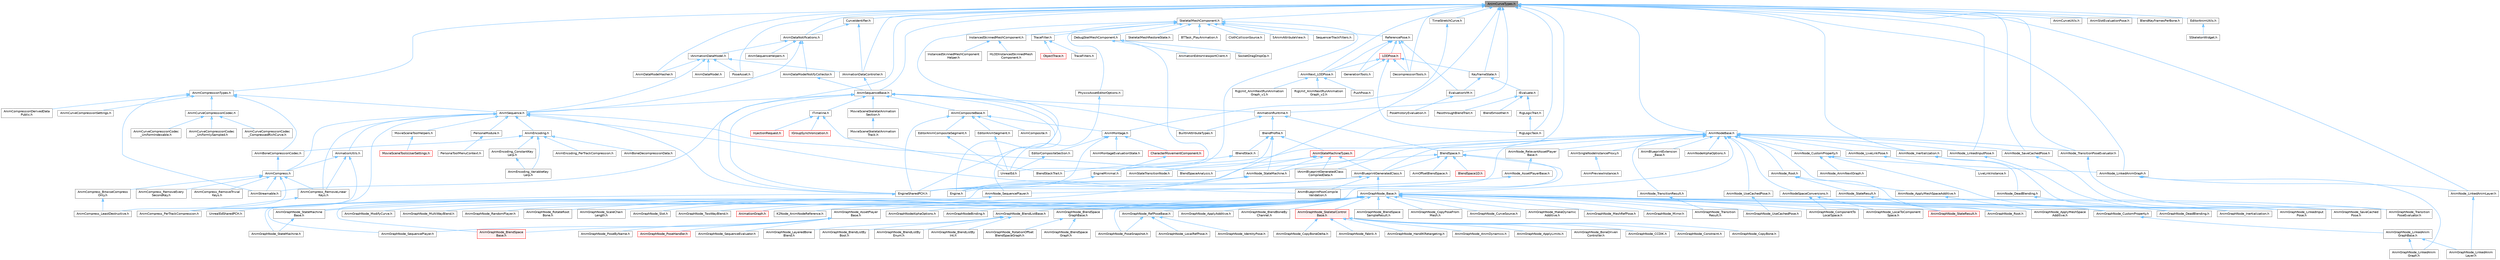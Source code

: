 digraph "AnimCurveTypes.h"
{
 // INTERACTIVE_SVG=YES
 // LATEX_PDF_SIZE
  bgcolor="transparent";
  edge [fontname=Helvetica,fontsize=10,labelfontname=Helvetica,labelfontsize=10];
  node [fontname=Helvetica,fontsize=10,shape=box,height=0.2,width=0.4];
  Node1 [id="Node000001",label="AnimCurveTypes.h",height=0.2,width=0.4,color="gray40", fillcolor="grey60", style="filled", fontcolor="black",tooltip=" "];
  Node1 -> Node2 [id="edge1_Node000001_Node000002",dir="back",color="steelblue1",style="solid",tooltip=" "];
  Node2 [id="Node000002",label="AnimCompressionTypes.h",height=0.2,width=0.4,color="grey40", fillcolor="white", style="filled",URL="$d1/d3b/AnimCompressionTypes_8h.html",tooltip=" "];
  Node2 -> Node3 [id="edge2_Node000002_Node000003",dir="back",color="steelblue1",style="solid",tooltip=" "];
  Node3 [id="Node000003",label="AnimBoneCompressionCodec.h",height=0.2,width=0.4,color="grey40", fillcolor="white", style="filled",URL="$dd/dc3/AnimBoneCompressionCodec_8h.html",tooltip=" "];
  Node3 -> Node4 [id="edge3_Node000003_Node000004",dir="back",color="steelblue1",style="solid",tooltip=" "];
  Node4 [id="Node000004",label="AnimCompress.h",height=0.2,width=0.4,color="grey40", fillcolor="white", style="filled",URL="$dd/d6d/AnimCompress_8h.html",tooltip=" "];
  Node4 -> Node5 [id="edge4_Node000004_Node000005",dir="back",color="steelblue1",style="solid",tooltip=" "];
  Node5 [id="Node000005",label="AnimCompress_BitwiseCompress\lOnly.h",height=0.2,width=0.4,color="grey40", fillcolor="white", style="filled",URL="$df/dd5/AnimCompress__BitwiseCompressOnly_8h.html",tooltip=" "];
  Node5 -> Node6 [id="edge5_Node000005_Node000006",dir="back",color="steelblue1",style="solid",tooltip=" "];
  Node6 [id="Node000006",label="AnimCompress_LeastDestructive.h",height=0.2,width=0.4,color="grey40", fillcolor="white", style="filled",URL="$da/d93/AnimCompress__LeastDestructive_8h.html",tooltip=" "];
  Node4 -> Node6 [id="edge6_Node000004_Node000006",dir="back",color="steelblue1",style="solid",tooltip=" "];
  Node4 -> Node7 [id="edge7_Node000004_Node000007",dir="back",color="steelblue1",style="solid",tooltip=" "];
  Node7 [id="Node000007",label="AnimCompress_RemoveEvery\lSecondKey.h",height=0.2,width=0.4,color="grey40", fillcolor="white", style="filled",URL="$d6/dc2/AnimCompress__RemoveEverySecondKey_8h.html",tooltip=" "];
  Node4 -> Node8 [id="edge8_Node000004_Node000008",dir="back",color="steelblue1",style="solid",tooltip=" "];
  Node8 [id="Node000008",label="AnimCompress_RemoveLinear\lKeys.h",height=0.2,width=0.4,color="grey40", fillcolor="white", style="filled",URL="$d1/d0a/AnimCompress__RemoveLinearKeys_8h.html",tooltip=" "];
  Node8 -> Node9 [id="edge9_Node000008_Node000009",dir="back",color="steelblue1",style="solid",tooltip=" "];
  Node9 [id="Node000009",label="AnimCompress_PerTrackCompression.h",height=0.2,width=0.4,color="grey40", fillcolor="white", style="filled",URL="$d1/d22/AnimCompress__PerTrackCompression_8h.html",tooltip=" "];
  Node4 -> Node10 [id="edge10_Node000004_Node000010",dir="back",color="steelblue1",style="solid",tooltip=" "];
  Node10 [id="Node000010",label="AnimCompress_RemoveTrivial\lKeys.h",height=0.2,width=0.4,color="grey40", fillcolor="white", style="filled",URL="$d0/d60/AnimCompress__RemoveTrivialKeys_8h.html",tooltip=" "];
  Node4 -> Node11 [id="edge11_Node000004_Node000011",dir="back",color="steelblue1",style="solid",tooltip=" "];
  Node11 [id="Node000011",label="AnimStreamable.h",height=0.2,width=0.4,color="grey40", fillcolor="white", style="filled",URL="$d1/d46/AnimStreamable_8h.html",tooltip=" "];
  Node2 -> Node12 [id="edge12_Node000002_Node000012",dir="back",color="steelblue1",style="solid",tooltip=" "];
  Node12 [id="Node000012",label="AnimCompressionDerivedData\lPublic.h",height=0.2,width=0.4,color="grey40", fillcolor="white", style="filled",URL="$dc/d36/AnimCompressionDerivedDataPublic_8h.html",tooltip=" "];
  Node2 -> Node13 [id="edge13_Node000002_Node000013",dir="back",color="steelblue1",style="solid",tooltip=" "];
  Node13 [id="Node000013",label="AnimCurveCompressionCodec.h",height=0.2,width=0.4,color="grey40", fillcolor="white", style="filled",URL="$d3/d77/AnimCurveCompressionCodec_8h.html",tooltip=" "];
  Node13 -> Node14 [id="edge14_Node000013_Node000014",dir="back",color="steelblue1",style="solid",tooltip=" "];
  Node14 [id="Node000014",label="AnimCurveCompressionCodec\l_CompressedRichCurve.h",height=0.2,width=0.4,color="grey40", fillcolor="white", style="filled",URL="$db/d72/AnimCurveCompressionCodec__CompressedRichCurve_8h.html",tooltip=" "];
  Node13 -> Node15 [id="edge15_Node000013_Node000015",dir="back",color="steelblue1",style="solid",tooltip=" "];
  Node15 [id="Node000015",label="AnimCurveCompressionCodec\l_UniformIndexable.h",height=0.2,width=0.4,color="grey40", fillcolor="white", style="filled",URL="$d7/d0a/AnimCurveCompressionCodec__UniformIndexable_8h.html",tooltip=" "];
  Node13 -> Node16 [id="edge16_Node000013_Node000016",dir="back",color="steelblue1",style="solid",tooltip=" "];
  Node16 [id="Node000016",label="AnimCurveCompressionCodec\l_UniformlySampled.h",height=0.2,width=0.4,color="grey40", fillcolor="white", style="filled",URL="$da/d4c/AnimCurveCompressionCodec__UniformlySampled_8h.html",tooltip=" "];
  Node2 -> Node17 [id="edge17_Node000002_Node000017",dir="back",color="steelblue1",style="solid",tooltip=" "];
  Node17 [id="Node000017",label="AnimCurveCompressionSettings.h",height=0.2,width=0.4,color="grey40", fillcolor="white", style="filled",URL="$d0/d49/AnimCurveCompressionSettings_8h.html",tooltip=" "];
  Node2 -> Node18 [id="edge18_Node000002_Node000018",dir="back",color="steelblue1",style="solid",tooltip=" "];
  Node18 [id="Node000018",label="AnimSequence.h",height=0.2,width=0.4,color="grey40", fillcolor="white", style="filled",URL="$d0/d8a/AnimSequence_8h.html",tooltip=" "];
  Node18 -> Node19 [id="edge19_Node000018_Node000019",dir="back",color="steelblue1",style="solid",tooltip=" "];
  Node19 [id="Node000019",label="AnimBlueprintPostCompile\lValidation.h",height=0.2,width=0.4,color="grey40", fillcolor="white", style="filled",URL="$de/d1b/AnimBlueprintPostCompileValidation_8h.html",tooltip=" "];
  Node18 -> Node4 [id="edge20_Node000018_Node000004",dir="back",color="steelblue1",style="solid",tooltip=" "];
  Node18 -> Node9 [id="edge21_Node000018_Node000009",dir="back",color="steelblue1",style="solid",tooltip=" "];
  Node18 -> Node8 [id="edge22_Node000018_Node000008",dir="back",color="steelblue1",style="solid",tooltip=" "];
  Node18 -> Node20 [id="edge23_Node000018_Node000020",dir="back",color="steelblue1",style="solid",tooltip=" "];
  Node20 [id="Node000020",label="AnimEncoding.h",height=0.2,width=0.4,color="grey40", fillcolor="white", style="filled",URL="$d9/dfd/AnimEncoding_8h.html",tooltip=" "];
  Node20 -> Node3 [id="edge24_Node000020_Node000003",dir="back",color="steelblue1",style="solid",tooltip=" "];
  Node20 -> Node21 [id="edge25_Node000020_Node000021",dir="back",color="steelblue1",style="solid",tooltip=" "];
  Node21 [id="Node000021",label="AnimBoneDecompressionData.h",height=0.2,width=0.4,color="grey40", fillcolor="white", style="filled",URL="$d9/d92/AnimBoneDecompressionData_8h.html",tooltip=" "];
  Node20 -> Node22 [id="edge26_Node000020_Node000022",dir="back",color="steelblue1",style="solid",tooltip=" "];
  Node22 [id="Node000022",label="AnimEncoding_ConstantKey\lLerp.h",height=0.2,width=0.4,color="grey40", fillcolor="white", style="filled",URL="$d8/d74/AnimEncoding__ConstantKeyLerp_8h.html",tooltip=" "];
  Node22 -> Node23 [id="edge27_Node000022_Node000023",dir="back",color="steelblue1",style="solid",tooltip=" "];
  Node23 [id="Node000023",label="AnimEncoding_VariableKey\lLerp.h",height=0.2,width=0.4,color="grey40", fillcolor="white", style="filled",URL="$d7/d4b/AnimEncoding__VariableKeyLerp_8h.html",tooltip=" "];
  Node20 -> Node24 [id="edge28_Node000020_Node000024",dir="back",color="steelblue1",style="solid",tooltip=" "];
  Node24 [id="Node000024",label="AnimEncoding_PerTrackCompression.h",height=0.2,width=0.4,color="grey40", fillcolor="white", style="filled",URL="$dc/d27/AnimEncoding__PerTrackCompression_8h.html",tooltip=" "];
  Node20 -> Node23 [id="edge29_Node000020_Node000023",dir="back",color="steelblue1",style="solid",tooltip=" "];
  Node18 -> Node25 [id="edge30_Node000018_Node000025",dir="back",color="steelblue1",style="solid",tooltip=" "];
  Node25 [id="Node000025",label="AnimationUtils.h",height=0.2,width=0.4,color="grey40", fillcolor="white", style="filled",URL="$d6/db6/AnimationUtils_8h.html",tooltip=" "];
  Node25 -> Node4 [id="edge31_Node000025_Node000004",dir="back",color="steelblue1",style="solid",tooltip=" "];
  Node25 -> Node9 [id="edge32_Node000025_Node000009",dir="back",color="steelblue1",style="solid",tooltip=" "];
  Node25 -> Node8 [id="edge33_Node000025_Node000008",dir="back",color="steelblue1",style="solid",tooltip=" "];
  Node18 -> Node26 [id="edge34_Node000018_Node000026",dir="back",color="steelblue1",style="solid",tooltip=" "];
  Node26 [id="Node000026",label="BlendSpaceAnalysis.h",height=0.2,width=0.4,color="grey40", fillcolor="white", style="filled",URL="$d7/daf/BlendSpaceAnalysis_8h.html",tooltip=" "];
  Node18 -> Node27 [id="edge35_Node000018_Node000027",dir="back",color="steelblue1",style="solid",tooltip=" "];
  Node27 [id="Node000027",label="EngineSharedPCH.h",height=0.2,width=0.4,color="grey40", fillcolor="white", style="filled",URL="$dc/dbb/EngineSharedPCH_8h.html",tooltip=" "];
  Node27 -> Node28 [id="edge36_Node000027_Node000028",dir="back",color="steelblue1",style="solid",tooltip=" "];
  Node28 [id="Node000028",label="UnrealEdSharedPCH.h",height=0.2,width=0.4,color="grey40", fillcolor="white", style="filled",URL="$d1/de6/UnrealEdSharedPCH_8h.html",tooltip=" "];
  Node18 -> Node29 [id="edge37_Node000018_Node000029",dir="back",color="steelblue1",style="solid",tooltip=" "];
  Node29 [id="Node000029",label="MovieSceneToolHelpers.h",height=0.2,width=0.4,color="grey40", fillcolor="white", style="filled",URL="$d4/d0e/MovieSceneToolHelpers_8h.html",tooltip=" "];
  Node29 -> Node30 [id="edge38_Node000029_Node000030",dir="back",color="steelblue1",style="solid",tooltip=" "];
  Node30 [id="Node000030",label="MovieSceneToolsUserSettings.h",height=0.2,width=0.4,color="red", fillcolor="#FFF0F0", style="filled",URL="$d5/dab/MovieSceneToolsUserSettings_8h.html",tooltip=" "];
  Node18 -> Node34 [id="edge39_Node000018_Node000034",dir="back",color="steelblue1",style="solid",tooltip=" "];
  Node34 [id="Node000034",label="PersonaModule.h",height=0.2,width=0.4,color="grey40", fillcolor="white", style="filled",URL="$de/d74/PersonaModule_8h.html",tooltip=" "];
  Node34 -> Node35 [id="edge40_Node000034_Node000035",dir="back",color="steelblue1",style="solid",tooltip=" "];
  Node35 [id="Node000035",label="PersonaToolMenuContext.h",height=0.2,width=0.4,color="grey40", fillcolor="white", style="filled",URL="$d6/d6c/PersonaToolMenuContext_8h.html",tooltip=" "];
  Node2 -> Node11 [id="edge41_Node000002_Node000011",dir="back",color="steelblue1",style="solid",tooltip=" "];
  Node1 -> Node36 [id="edge42_Node000001_Node000036",dir="back",color="steelblue1",style="solid",tooltip=" "];
  Node36 [id="Node000036",label="AnimCurveUtils.h",height=0.2,width=0.4,color="grey40", fillcolor="white", style="filled",URL="$d2/d99/AnimCurveUtils_8h.html",tooltip=" "];
  Node1 -> Node37 [id="edge43_Node000001_Node000037",dir="back",color="steelblue1",style="solid",tooltip=" "];
  Node37 [id="Node000037",label="AnimDataModelHasher.h",height=0.2,width=0.4,color="grey40", fillcolor="white", style="filled",URL="$d1/d21/AnimDataModelHasher_8h.html",tooltip=" "];
  Node1 -> Node38 [id="edge44_Node000001_Node000038",dir="back",color="steelblue1",style="solid",tooltip=" "];
  Node38 [id="Node000038",label="AnimDataNotifications.h",height=0.2,width=0.4,color="grey40", fillcolor="white", style="filled",URL="$df/dfa/AnimDataNotifications_8h.html",tooltip=" "];
  Node38 -> Node39 [id="edge45_Node000038_Node000039",dir="back",color="steelblue1",style="solid",tooltip=" "];
  Node39 [id="Node000039",label="AnimDataModelNotifyCollector.h",height=0.2,width=0.4,color="grey40", fillcolor="white", style="filled",URL="$dc/d99/AnimDataModelNotifyCollector_8h.html",tooltip=" "];
  Node39 -> Node40 [id="edge46_Node000039_Node000040",dir="back",color="steelblue1",style="solid",tooltip=" "];
  Node40 [id="Node000040",label="AnimSequenceBase.h",height=0.2,width=0.4,color="grey40", fillcolor="white", style="filled",URL="$db/d58/AnimSequenceBase_8h.html",tooltip=" "];
  Node40 -> Node41 [id="edge47_Node000040_Node000041",dir="back",color="steelblue1",style="solid",tooltip=" "];
  Node41 [id="Node000041",label="AnimCompositeBase.h",height=0.2,width=0.4,color="grey40", fillcolor="white", style="filled",URL="$de/dc9/AnimCompositeBase_8h.html",tooltip=" "];
  Node41 -> Node42 [id="edge48_Node000041_Node000042",dir="back",color="steelblue1",style="solid",tooltip=" "];
  Node42 [id="Node000042",label="AnimComposite.h",height=0.2,width=0.4,color="grey40", fillcolor="white", style="filled",URL="$d9/d4e/AnimComposite_8h.html",tooltip=" "];
  Node41 -> Node43 [id="edge49_Node000041_Node000043",dir="back",color="steelblue1",style="solid",tooltip=" "];
  Node43 [id="Node000043",label="AnimMontage.h",height=0.2,width=0.4,color="grey40", fillcolor="white", style="filled",URL="$d2/da0/AnimMontage_8h.html",tooltip=" "];
  Node43 -> Node44 [id="edge50_Node000043_Node000044",dir="back",color="steelblue1",style="solid",tooltip=" "];
  Node44 [id="Node000044",label="AnimMontageEvaluationState.h",height=0.2,width=0.4,color="grey40", fillcolor="white", style="filled",URL="$df/d9b/AnimMontageEvaluationState_8h.html",tooltip=" "];
  Node43 -> Node45 [id="edge51_Node000043_Node000045",dir="back",color="steelblue1",style="solid",tooltip=" "];
  Node45 [id="Node000045",label="CharacterMovementComponent.h",height=0.2,width=0.4,color="red", fillcolor="#FFF0F0", style="filled",URL="$d8/d84/CharacterMovementComponent_8h.html",tooltip=" "];
  Node45 -> Node47 [id="edge52_Node000045_Node000047",dir="back",color="steelblue1",style="solid",tooltip=" "];
  Node47 [id="Node000047",label="EngineMinimal.h",height=0.2,width=0.4,color="grey40", fillcolor="white", style="filled",URL="$d0/d2c/EngineMinimal_8h.html",tooltip=" "];
  Node47 -> Node48 [id="edge53_Node000047_Node000048",dir="back",color="steelblue1",style="solid",tooltip=" "];
  Node48 [id="Node000048",label="Engine.h",height=0.2,width=0.4,color="grey40", fillcolor="white", style="filled",URL="$d1/d34/Public_2Engine_8h.html",tooltip=" "];
  Node43 -> Node49 [id="edge54_Node000043_Node000049",dir="back",color="steelblue1",style="solid",tooltip=" "];
  Node49 [id="Node000049",label="EditorCompositeSection.h",height=0.2,width=0.4,color="grey40", fillcolor="white", style="filled",URL="$d6/d7f/EditorCompositeSection_8h.html",tooltip=" "];
  Node49 -> Node50 [id="edge55_Node000049_Node000050",dir="back",color="steelblue1",style="solid",tooltip=" "];
  Node50 [id="Node000050",label="UnrealEd.h",height=0.2,width=0.4,color="grey40", fillcolor="white", style="filled",URL="$d2/d5f/UnrealEd_8h.html",tooltip=" "];
  Node43 -> Node27 [id="edge56_Node000043_Node000027",dir="back",color="steelblue1",style="solid",tooltip=" "];
  Node41 -> Node51 [id="edge57_Node000041_Node000051",dir="back",color="steelblue1",style="solid",tooltip=" "];
  Node51 [id="Node000051",label="EditorAnimCompositeSegment.h",height=0.2,width=0.4,color="grey40", fillcolor="white", style="filled",URL="$d1/d66/EditorAnimCompositeSegment_8h.html",tooltip=" "];
  Node51 -> Node50 [id="edge58_Node000051_Node000050",dir="back",color="steelblue1",style="solid",tooltip=" "];
  Node41 -> Node52 [id="edge59_Node000041_Node000052",dir="back",color="steelblue1",style="solid",tooltip=" "];
  Node52 [id="Node000052",label="EditorAnimSegment.h",height=0.2,width=0.4,color="grey40", fillcolor="white", style="filled",URL="$d1/d6d/EditorAnimSegment_8h.html",tooltip=" "];
  Node52 -> Node50 [id="edge60_Node000052_Node000050",dir="back",color="steelblue1",style="solid",tooltip=" "];
  Node41 -> Node27 [id="edge61_Node000041_Node000027",dir="back",color="steelblue1",style="solid",tooltip=" "];
  Node40 -> Node53 [id="edge62_Node000040_Node000053",dir="back",color="steelblue1",style="solid",tooltip=" "];
  Node53 [id="Node000053",label="AnimNode_SequencePlayer.h",height=0.2,width=0.4,color="grey40", fillcolor="white", style="filled",URL="$d6/d7e/AnimNode__SequencePlayer_8h.html",tooltip=" "];
  Node53 -> Node54 [id="edge63_Node000053_Node000054",dir="back",color="steelblue1",style="solid",tooltip=" "];
  Node54 [id="Node000054",label="AnimGraphNode_SequencePlayer.h",height=0.2,width=0.4,color="grey40", fillcolor="white", style="filled",URL="$d2/d91/AnimGraphNode__SequencePlayer_8h.html",tooltip=" "];
  Node40 -> Node18 [id="edge64_Node000040_Node000018",dir="back",color="steelblue1",style="solid",tooltip=" "];
  Node40 -> Node11 [id="edge65_Node000040_Node000011",dir="back",color="steelblue1",style="solid",tooltip=" "];
  Node40 -> Node55 [id="edge66_Node000040_Node000055",dir="back",color="steelblue1",style="solid",tooltip=" "];
  Node55 [id="Node000055",label="AnimationRuntime.h",height=0.2,width=0.4,color="grey40", fillcolor="white", style="filled",URL="$da/d93/AnimationRuntime_8h.html",tooltip=" "];
  Node55 -> Node56 [id="edge67_Node000055_Node000056",dir="back",color="steelblue1",style="solid",tooltip=" "];
  Node56 [id="Node000056",label="BlendProfile.h",height=0.2,width=0.4,color="grey40", fillcolor="white", style="filled",URL="$d6/d9c/BlendProfile_8h.html",tooltip=" "];
  Node56 -> Node57 [id="edge68_Node000056_Node000057",dir="back",color="steelblue1",style="solid",tooltip=" "];
  Node57 [id="Node000057",label="AnimNode_StateMachine.h",height=0.2,width=0.4,color="grey40", fillcolor="white", style="filled",URL="$df/d8f/AnimNode__StateMachine_8h.html",tooltip=" "];
  Node57 -> Node58 [id="edge69_Node000057_Node000058",dir="back",color="steelblue1",style="solid",tooltip=" "];
  Node58 [id="Node000058",label="AnimGraphNode_StateMachine.h",height=0.2,width=0.4,color="grey40", fillcolor="white", style="filled",URL="$d9/d4d/AnimGraphNode__StateMachine_8h.html",tooltip=" "];
  Node57 -> Node59 [id="edge70_Node000057_Node000059",dir="back",color="steelblue1",style="solid",tooltip=" "];
  Node59 [id="Node000059",label="AnimGraphNode_StateMachine\lBase.h",height=0.2,width=0.4,color="grey40", fillcolor="white", style="filled",URL="$dc/d11/AnimGraphNode__StateMachineBase_8h.html",tooltip=" "];
  Node59 -> Node58 [id="edge71_Node000059_Node000058",dir="back",color="steelblue1",style="solid",tooltip=" "];
  Node56 -> Node60 [id="edge72_Node000056_Node000060",dir="back",color="steelblue1",style="solid",tooltip=" "];
  Node60 [id="Node000060",label="AnimStateMachineTypes.h",height=0.2,width=0.4,color="red", fillcolor="#FFF0F0", style="filled",URL="$d2/dc8/AnimStateMachineTypes_8h.html",tooltip=" "];
  Node60 -> Node61 [id="edge73_Node000060_Node000061",dir="back",color="steelblue1",style="solid",tooltip=" "];
  Node61 [id="Node000061",label="AnimBlueprintGeneratedClass.h",height=0.2,width=0.4,color="grey40", fillcolor="white", style="filled",URL="$dc/d81/AnimBlueprintGeneratedClass_8h.html",tooltip=" "];
  Node61 -> Node19 [id="edge74_Node000061_Node000019",dir="back",color="steelblue1",style="solid",tooltip=" "];
  Node61 -> Node62 [id="edge75_Node000061_Node000062",dir="back",color="steelblue1",style="solid",tooltip=" "];
  Node62 [id="Node000062",label="AnimGraphNode_Base.h",height=0.2,width=0.4,color="grey40", fillcolor="white", style="filled",URL="$d0/dfb/AnimGraphNode__Base_8h.html",tooltip=" "];
  Node62 -> Node63 [id="edge76_Node000062_Node000063",dir="back",color="steelblue1",style="solid",tooltip=" "];
  Node63 [id="Node000063",label="AnimGraphNodeAlphaOptions.h",height=0.2,width=0.4,color="grey40", fillcolor="white", style="filled",URL="$d6/df6/AnimGraphNodeAlphaOptions_8h.html",tooltip=" "];
  Node62 -> Node64 [id="edge77_Node000062_Node000064",dir="back",color="steelblue1",style="solid",tooltip=" "];
  Node64 [id="Node000064",label="AnimGraphNodeBinding.h",height=0.2,width=0.4,color="grey40", fillcolor="white", style="filled",URL="$d6/d3b/AnimGraphNodeBinding_8h.html",tooltip=" "];
  Node62 -> Node65 [id="edge78_Node000062_Node000065",dir="back",color="steelblue1",style="solid",tooltip=" "];
  Node65 [id="Node000065",label="AnimGraphNode_ApplyAdditive.h",height=0.2,width=0.4,color="grey40", fillcolor="white", style="filled",URL="$da/d67/AnimGraphNode__ApplyAdditive_8h.html",tooltip=" "];
  Node62 -> Node66 [id="edge79_Node000062_Node000066",dir="back",color="steelblue1",style="solid",tooltip=" "];
  Node66 [id="Node000066",label="AnimGraphNode_ApplyMeshSpace\lAdditive.h",height=0.2,width=0.4,color="grey40", fillcolor="white", style="filled",URL="$dd/dc4/AnimGraphNode__ApplyMeshSpaceAdditive_8h.html",tooltip=" "];
  Node62 -> Node67 [id="edge80_Node000062_Node000067",dir="back",color="steelblue1",style="solid",tooltip=" "];
  Node67 [id="Node000067",label="AnimGraphNode_AssetPlayer\lBase.h",height=0.2,width=0.4,color="grey40", fillcolor="white", style="filled",URL="$d1/d4f/AnimGraphNode__AssetPlayerBase_8h.html",tooltip=" "];
  Node67 -> Node68 [id="edge81_Node000067_Node000068",dir="back",color="steelblue1",style="solid",tooltip=" "];
  Node68 [id="Node000068",label="AnimGraphNode_BlendSpace\lBase.h",height=0.2,width=0.4,color="red", fillcolor="#FFF0F0", style="filled",URL="$d7/d6d/AnimGraphNode__BlendSpaceBase_8h.html",tooltip=" "];
  Node67 -> Node73 [id="edge82_Node000067_Node000073",dir="back",color="steelblue1",style="solid",tooltip=" "];
  Node73 [id="Node000073",label="AnimGraphNode_PoseByName.h",height=0.2,width=0.4,color="grey40", fillcolor="white", style="filled",URL="$d7/d02/AnimGraphNode__PoseByName_8h.html",tooltip=" "];
  Node67 -> Node74 [id="edge83_Node000067_Node000074",dir="back",color="steelblue1",style="solid",tooltip=" "];
  Node74 [id="Node000074",label="AnimGraphNode_PoseHandler.h",height=0.2,width=0.4,color="red", fillcolor="#FFF0F0", style="filled",URL="$df/dfb/AnimGraphNode__PoseHandler_8h.html",tooltip=" "];
  Node67 -> Node77 [id="edge84_Node000067_Node000077",dir="back",color="steelblue1",style="solid",tooltip=" "];
  Node77 [id="Node000077",label="AnimGraphNode_SequenceEvaluator.h",height=0.2,width=0.4,color="grey40", fillcolor="white", style="filled",URL="$d1/d1c/AnimGraphNode__SequenceEvaluator_8h.html",tooltip=" "];
  Node67 -> Node54 [id="edge85_Node000067_Node000054",dir="back",color="steelblue1",style="solid",tooltip=" "];
  Node62 -> Node78 [id="edge86_Node000062_Node000078",dir="back",color="steelblue1",style="solid",tooltip=" "];
  Node78 [id="Node000078",label="AnimGraphNode_BlendBoneBy\lChannel.h",height=0.2,width=0.4,color="grey40", fillcolor="white", style="filled",URL="$de/da9/AnimGraphNode__BlendBoneByChannel_8h.html",tooltip=" "];
  Node62 -> Node79 [id="edge87_Node000062_Node000079",dir="back",color="steelblue1",style="solid",tooltip=" "];
  Node79 [id="Node000079",label="AnimGraphNode_BlendListBase.h",height=0.2,width=0.4,color="grey40", fillcolor="white", style="filled",URL="$d7/d20/AnimGraphNode__BlendListBase_8h.html",tooltip=" "];
  Node79 -> Node80 [id="edge88_Node000079_Node000080",dir="back",color="steelblue1",style="solid",tooltip=" "];
  Node80 [id="Node000080",label="AnimGraphNode_BlendListBy\lBool.h",height=0.2,width=0.4,color="grey40", fillcolor="white", style="filled",URL="$d9/d9d/AnimGraphNode__BlendListByBool_8h.html",tooltip=" "];
  Node79 -> Node81 [id="edge89_Node000079_Node000081",dir="back",color="steelblue1",style="solid",tooltip=" "];
  Node81 [id="Node000081",label="AnimGraphNode_BlendListBy\lEnum.h",height=0.2,width=0.4,color="grey40", fillcolor="white", style="filled",URL="$de/d60/AnimGraphNode__BlendListByEnum_8h.html",tooltip=" "];
  Node79 -> Node82 [id="edge90_Node000079_Node000082",dir="back",color="steelblue1",style="solid",tooltip=" "];
  Node82 [id="Node000082",label="AnimGraphNode_BlendListBy\lInt.h",height=0.2,width=0.4,color="grey40", fillcolor="white", style="filled",URL="$dc/df2/AnimGraphNode__BlendListByInt_8h.html",tooltip=" "];
  Node79 -> Node83 [id="edge91_Node000079_Node000083",dir="back",color="steelblue1",style="solid",tooltip=" "];
  Node83 [id="Node000083",label="AnimGraphNode_LayeredBone\lBlend.h",height=0.2,width=0.4,color="grey40", fillcolor="white", style="filled",URL="$d2/d01/AnimGraphNode__LayeredBoneBlend_8h.html",tooltip=" "];
  Node62 -> Node84 [id="edge92_Node000062_Node000084",dir="back",color="steelblue1",style="solid",tooltip=" "];
  Node84 [id="Node000084",label="AnimGraphNode_BlendSpace\lGraphBase.h",height=0.2,width=0.4,color="grey40", fillcolor="white", style="filled",URL="$d6/d44/AnimGraphNode__BlendSpaceGraphBase_8h.html",tooltip=" "];
  Node84 -> Node85 [id="edge93_Node000084_Node000085",dir="back",color="steelblue1",style="solid",tooltip=" "];
  Node85 [id="Node000085",label="AnimGraphNode_BlendSpace\lGraph.h",height=0.2,width=0.4,color="grey40", fillcolor="white", style="filled",URL="$d7/d81/AnimGraphNode__BlendSpaceGraph_8h.html",tooltip=" "];
  Node84 -> Node86 [id="edge94_Node000084_Node000086",dir="back",color="steelblue1",style="solid",tooltip=" "];
  Node86 [id="Node000086",label="AnimGraphNode_RotationOffset\lBlendSpaceGraph.h",height=0.2,width=0.4,color="grey40", fillcolor="white", style="filled",URL="$d0/d4c/AnimGraphNode__RotationOffsetBlendSpaceGraph_8h.html",tooltip=" "];
  Node62 -> Node87 [id="edge95_Node000062_Node000087",dir="back",color="steelblue1",style="solid",tooltip=" "];
  Node87 [id="Node000087",label="AnimGraphNode_BlendSpace\lSampleResult.h",height=0.2,width=0.4,color="grey40", fillcolor="white", style="filled",URL="$de/df8/AnimGraphNode__BlendSpaceSampleResult_8h.html",tooltip=" "];
  Node62 -> Node88 [id="edge96_Node000062_Node000088",dir="back",color="steelblue1",style="solid",tooltip=" "];
  Node88 [id="Node000088",label="AnimGraphNode_ComponentTo\lLocalSpace.h",height=0.2,width=0.4,color="grey40", fillcolor="white", style="filled",URL="$d1/d3f/AnimGraphNode__ComponentToLocalSpace_8h.html",tooltip=" "];
  Node62 -> Node89 [id="edge97_Node000062_Node000089",dir="back",color="steelblue1",style="solid",tooltip=" "];
  Node89 [id="Node000089",label="AnimGraphNode_CopyPoseFrom\lMesh.h",height=0.2,width=0.4,color="grey40", fillcolor="white", style="filled",URL="$d6/d71/AnimGraphNode__CopyPoseFromMesh_8h.html",tooltip=" "];
  Node62 -> Node90 [id="edge98_Node000062_Node000090",dir="back",color="steelblue1",style="solid",tooltip=" "];
  Node90 [id="Node000090",label="AnimGraphNode_CurveSource.h",height=0.2,width=0.4,color="grey40", fillcolor="white", style="filled",URL="$dc/de5/AnimGraphNode__CurveSource_8h.html",tooltip=" "];
  Node62 -> Node91 [id="edge99_Node000062_Node000091",dir="back",color="steelblue1",style="solid",tooltip=" "];
  Node91 [id="Node000091",label="AnimGraphNode_CustomProperty.h",height=0.2,width=0.4,color="grey40", fillcolor="white", style="filled",URL="$d8/d3f/AnimGraphNode__CustomProperty_8h.html",tooltip=" "];
  Node91 -> Node92 [id="edge100_Node000091_Node000092",dir="back",color="steelblue1",style="solid",tooltip=" "];
  Node92 [id="Node000092",label="AnimGraphNode_LinkedAnim\lGraphBase.h",height=0.2,width=0.4,color="grey40", fillcolor="white", style="filled",URL="$d5/de1/AnimGraphNode__LinkedAnimGraphBase_8h.html",tooltip=" "];
  Node92 -> Node93 [id="edge101_Node000092_Node000093",dir="back",color="steelblue1",style="solid",tooltip=" "];
  Node93 [id="Node000093",label="AnimGraphNode_LinkedAnim\lGraph.h",height=0.2,width=0.4,color="grey40", fillcolor="white", style="filled",URL="$da/dd5/AnimGraphNode__LinkedAnimGraph_8h.html",tooltip=" "];
  Node92 -> Node94 [id="edge102_Node000092_Node000094",dir="back",color="steelblue1",style="solid",tooltip=" "];
  Node94 [id="Node000094",label="AnimGraphNode_LinkedAnim\lLayer.h",height=0.2,width=0.4,color="grey40", fillcolor="white", style="filled",URL="$dc/d51/AnimGraphNode__LinkedAnimLayer_8h.html",tooltip=" "];
  Node62 -> Node95 [id="edge103_Node000062_Node000095",dir="back",color="steelblue1",style="solid",tooltip=" "];
  Node95 [id="Node000095",label="AnimGraphNode_DeadBlending.h",height=0.2,width=0.4,color="grey40", fillcolor="white", style="filled",URL="$d8/d73/AnimGraphNode__DeadBlending_8h.html",tooltip=" "];
  Node62 -> Node96 [id="edge104_Node000062_Node000096",dir="back",color="steelblue1",style="solid",tooltip=" "];
  Node96 [id="Node000096",label="AnimGraphNode_Inertialization.h",height=0.2,width=0.4,color="grey40", fillcolor="white", style="filled",URL="$d7/d66/AnimGraphNode__Inertialization_8h.html",tooltip=" "];
  Node62 -> Node97 [id="edge105_Node000062_Node000097",dir="back",color="steelblue1",style="solid",tooltip=" "];
  Node97 [id="Node000097",label="AnimGraphNode_LinkedInput\lPose.h",height=0.2,width=0.4,color="grey40", fillcolor="white", style="filled",URL="$d7/d8c/AnimGraphNode__LinkedInputPose_8h.html",tooltip=" "];
  Node62 -> Node98 [id="edge106_Node000062_Node000098",dir="back",color="steelblue1",style="solid",tooltip=" "];
  Node98 [id="Node000098",label="AnimGraphNode_LocalToComponent\lSpace.h",height=0.2,width=0.4,color="grey40", fillcolor="white", style="filled",URL="$d6/d01/AnimGraphNode__LocalToComponentSpace_8h.html",tooltip=" "];
  Node62 -> Node99 [id="edge107_Node000062_Node000099",dir="back",color="steelblue1",style="solid",tooltip=" "];
  Node99 [id="Node000099",label="AnimGraphNode_MakeDynamic\lAdditive.h",height=0.2,width=0.4,color="grey40", fillcolor="white", style="filled",URL="$d4/dc9/AnimGraphNode__MakeDynamicAdditive_8h.html",tooltip=" "];
  Node62 -> Node100 [id="edge108_Node000062_Node000100",dir="back",color="steelblue1",style="solid",tooltip=" "];
  Node100 [id="Node000100",label="AnimGraphNode_MeshRefPose.h",height=0.2,width=0.4,color="grey40", fillcolor="white", style="filled",URL="$d3/d58/AnimGraphNode__MeshRefPose_8h.html",tooltip=" "];
  Node62 -> Node101 [id="edge109_Node000062_Node000101",dir="back",color="steelblue1",style="solid",tooltip=" "];
  Node101 [id="Node000101",label="AnimGraphNode_Mirror.h",height=0.2,width=0.4,color="grey40", fillcolor="white", style="filled",URL="$de/d96/AnimGraphNode__Mirror_8h.html",tooltip=" "];
  Node62 -> Node102 [id="edge110_Node000062_Node000102",dir="back",color="steelblue1",style="solid",tooltip=" "];
  Node102 [id="Node000102",label="AnimGraphNode_ModifyCurve.h",height=0.2,width=0.4,color="grey40", fillcolor="white", style="filled",URL="$d5/d09/AnimGraphNode__ModifyCurve_8h.html",tooltip=" "];
  Node62 -> Node103 [id="edge111_Node000062_Node000103",dir="back",color="steelblue1",style="solid",tooltip=" "];
  Node103 [id="Node000103",label="AnimGraphNode_MultiWayBlend.h",height=0.2,width=0.4,color="grey40", fillcolor="white", style="filled",URL="$dd/dcb/AnimGraphNode__MultiWayBlend_8h.html",tooltip=" "];
  Node62 -> Node104 [id="edge112_Node000062_Node000104",dir="back",color="steelblue1",style="solid",tooltip=" "];
  Node104 [id="Node000104",label="AnimGraphNode_PoseSnapshot.h",height=0.2,width=0.4,color="grey40", fillcolor="white", style="filled",URL="$d1/d92/AnimGraphNode__PoseSnapshot_8h.html",tooltip=" "];
  Node62 -> Node105 [id="edge113_Node000062_Node000105",dir="back",color="steelblue1",style="solid",tooltip=" "];
  Node105 [id="Node000105",label="AnimGraphNode_RandomPlayer.h",height=0.2,width=0.4,color="grey40", fillcolor="white", style="filled",URL="$dc/d48/AnimGraphNode__RandomPlayer_8h.html",tooltip=" "];
  Node62 -> Node106 [id="edge114_Node000062_Node000106",dir="back",color="steelblue1",style="solid",tooltip=" "];
  Node106 [id="Node000106",label="AnimGraphNode_RefPoseBase.h",height=0.2,width=0.4,color="grey40", fillcolor="white", style="filled",URL="$d8/d34/AnimGraphNode__RefPoseBase_8h.html",tooltip=" "];
  Node106 -> Node107 [id="edge115_Node000106_Node000107",dir="back",color="steelblue1",style="solid",tooltip=" "];
  Node107 [id="Node000107",label="AnimGraphNode_IdentityPose.h",height=0.2,width=0.4,color="grey40", fillcolor="white", style="filled",URL="$d8/dac/AnimGraphNode__IdentityPose_8h.html",tooltip=" "];
  Node106 -> Node108 [id="edge116_Node000106_Node000108",dir="back",color="steelblue1",style="solid",tooltip=" "];
  Node108 [id="Node000108",label="AnimGraphNode_LocalRefPose.h",height=0.2,width=0.4,color="grey40", fillcolor="white", style="filled",URL="$df/d6f/AnimGraphNode__LocalRefPose_8h.html",tooltip=" "];
  Node106 -> Node104 [id="edge117_Node000106_Node000104",dir="back",color="steelblue1",style="solid",tooltip=" "];
  Node62 -> Node109 [id="edge118_Node000062_Node000109",dir="back",color="steelblue1",style="solid",tooltip=" "];
  Node109 [id="Node000109",label="AnimGraphNode_Root.h",height=0.2,width=0.4,color="grey40", fillcolor="white", style="filled",URL="$d2/d39/AnimGraphNode__Root_8h.html",tooltip=" "];
  Node62 -> Node110 [id="edge119_Node000062_Node000110",dir="back",color="steelblue1",style="solid",tooltip=" "];
  Node110 [id="Node000110",label="AnimGraphNode_RotateRoot\lBone.h",height=0.2,width=0.4,color="grey40", fillcolor="white", style="filled",URL="$d4/de0/AnimGraphNode__RotateRootBone_8h.html",tooltip=" "];
  Node62 -> Node111 [id="edge120_Node000062_Node000111",dir="back",color="steelblue1",style="solid",tooltip=" "];
  Node111 [id="Node000111",label="AnimGraphNode_SaveCached\lPose.h",height=0.2,width=0.4,color="grey40", fillcolor="white", style="filled",URL="$df/d5e/AnimGraphNode__SaveCachedPose_8h.html",tooltip=" "];
  Node62 -> Node112 [id="edge121_Node000062_Node000112",dir="back",color="steelblue1",style="solid",tooltip=" "];
  Node112 [id="Node000112",label="AnimGraphNode_ScaleChain\lLength.h",height=0.2,width=0.4,color="grey40", fillcolor="white", style="filled",URL="$d9/df8/AnimGraphNode__ScaleChainLength_8h.html",tooltip=" "];
  Node62 -> Node113 [id="edge122_Node000062_Node000113",dir="back",color="steelblue1",style="solid",tooltip=" "];
  Node113 [id="Node000113",label="AnimGraphNode_SkeletalControl\lBase.h",height=0.2,width=0.4,color="red", fillcolor="#FFF0F0", style="filled",URL="$d9/dff/AnimGraphNode__SkeletalControlBase_8h.html",tooltip=" "];
  Node113 -> Node114 [id="edge123_Node000113_Node000114",dir="back",color="steelblue1",style="solid",tooltip=" "];
  Node114 [id="Node000114",label="AnimGraphNode_AnimDynamics.h",height=0.2,width=0.4,color="grey40", fillcolor="white", style="filled",URL="$da/dc2/AnimGraphNode__AnimDynamics_8h.html",tooltip=" "];
  Node113 -> Node115 [id="edge124_Node000113_Node000115",dir="back",color="steelblue1",style="solid",tooltip=" "];
  Node115 [id="Node000115",label="AnimGraphNode_ApplyLimits.h",height=0.2,width=0.4,color="grey40", fillcolor="white", style="filled",URL="$dc/d36/AnimGraphNode__ApplyLimits_8h.html",tooltip=" "];
  Node113 -> Node116 [id="edge125_Node000113_Node000116",dir="back",color="steelblue1",style="solid",tooltip=" "];
  Node116 [id="Node000116",label="AnimGraphNode_BoneDriven\lController.h",height=0.2,width=0.4,color="grey40", fillcolor="white", style="filled",URL="$df/df3/AnimGraphNode__BoneDrivenController_8h.html",tooltip=" "];
  Node113 -> Node117 [id="edge126_Node000113_Node000117",dir="back",color="steelblue1",style="solid",tooltip=" "];
  Node117 [id="Node000117",label="AnimGraphNode_CCDIK.h",height=0.2,width=0.4,color="grey40", fillcolor="white", style="filled",URL="$df/d0d/AnimGraphNode__CCDIK_8h.html",tooltip=" "];
  Node113 -> Node118 [id="edge127_Node000113_Node000118",dir="back",color="steelblue1",style="solid",tooltip=" "];
  Node118 [id="Node000118",label="AnimGraphNode_Constraint.h",height=0.2,width=0.4,color="grey40", fillcolor="white", style="filled",URL="$d2/d98/AnimGraphNode__Constraint_8h.html",tooltip=" "];
  Node113 -> Node119 [id="edge128_Node000113_Node000119",dir="back",color="steelblue1",style="solid",tooltip=" "];
  Node119 [id="Node000119",label="AnimGraphNode_CopyBone.h",height=0.2,width=0.4,color="grey40", fillcolor="white", style="filled",URL="$dc/de6/AnimGraphNode__CopyBone_8h.html",tooltip=" "];
  Node113 -> Node120 [id="edge129_Node000113_Node000120",dir="back",color="steelblue1",style="solid",tooltip=" "];
  Node120 [id="Node000120",label="AnimGraphNode_CopyBoneDelta.h",height=0.2,width=0.4,color="grey40", fillcolor="white", style="filled",URL="$d8/d60/AnimGraphNode__CopyBoneDelta_8h.html",tooltip=" "];
  Node113 -> Node121 [id="edge130_Node000113_Node000121",dir="back",color="steelblue1",style="solid",tooltip=" "];
  Node121 [id="Node000121",label="AnimGraphNode_Fabrik.h",height=0.2,width=0.4,color="grey40", fillcolor="white", style="filled",URL="$d6/d79/AnimGraphNode__Fabrik_8h.html",tooltip=" "];
  Node113 -> Node122 [id="edge131_Node000113_Node000122",dir="back",color="steelblue1",style="solid",tooltip=" "];
  Node122 [id="Node000122",label="AnimGraphNode_HandIKRetargeting.h",height=0.2,width=0.4,color="grey40", fillcolor="white", style="filled",URL="$dd/dee/AnimGraphNode__HandIKRetargeting_8h.html",tooltip=" "];
  Node62 -> Node138 [id="edge132_Node000062_Node000138",dir="back",color="steelblue1",style="solid",tooltip=" "];
  Node138 [id="Node000138",label="AnimGraphNode_Slot.h",height=0.2,width=0.4,color="grey40", fillcolor="white", style="filled",URL="$df/d63/AnimGraphNode__Slot_8h.html",tooltip=" "];
  Node62 -> Node59 [id="edge133_Node000062_Node000059",dir="back",color="steelblue1",style="solid",tooltip=" "];
  Node62 -> Node139 [id="edge134_Node000062_Node000139",dir="back",color="steelblue1",style="solid",tooltip=" "];
  Node139 [id="Node000139",label="AnimGraphNode_StateResult.h",height=0.2,width=0.4,color="red", fillcolor="#FFF0F0", style="filled",URL="$d3/d7e/AnimGraphNode__StateResult_8h.html",tooltip=" "];
  Node62 -> Node141 [id="edge135_Node000062_Node000141",dir="back",color="steelblue1",style="solid",tooltip=" "];
  Node141 [id="Node000141",label="AnimGraphNode_Transition\lPoseEvaluator.h",height=0.2,width=0.4,color="grey40", fillcolor="white", style="filled",URL="$d8/dec/AnimGraphNode__TransitionPoseEvaluator_8h.html",tooltip=" "];
  Node62 -> Node142 [id="edge136_Node000062_Node000142",dir="back",color="steelblue1",style="solid",tooltip=" "];
  Node142 [id="Node000142",label="AnimGraphNode_Transition\lResult.h",height=0.2,width=0.4,color="grey40", fillcolor="white", style="filled",URL="$d7/d74/AnimGraphNode__TransitionResult_8h.html",tooltip=" "];
  Node62 -> Node143 [id="edge137_Node000062_Node000143",dir="back",color="steelblue1",style="solid",tooltip=" "];
  Node143 [id="Node000143",label="AnimGraphNode_TwoWayBlend.h",height=0.2,width=0.4,color="grey40", fillcolor="white", style="filled",URL="$d0/df0/AnimGraphNode__TwoWayBlend_8h.html",tooltip=" "];
  Node62 -> Node144 [id="edge138_Node000062_Node000144",dir="back",color="steelblue1",style="solid",tooltip=" "];
  Node144 [id="Node000144",label="AnimGraphNode_UseCachedPose.h",height=0.2,width=0.4,color="grey40", fillcolor="white", style="filled",URL="$d8/d30/AnimGraphNode__UseCachedPose_8h.html",tooltip=" "];
  Node62 -> Node145 [id="edge139_Node000062_Node000145",dir="back",color="steelblue1",style="solid",tooltip=" "];
  Node145 [id="Node000145",label="AnimationGraph.h",height=0.2,width=0.4,color="red", fillcolor="#FFF0F0", style="filled",URL="$df/d2e/AnimationGraph_8h.html",tooltip=" "];
  Node62 -> Node150 [id="edge140_Node000062_Node000150",dir="back",color="steelblue1",style="solid",tooltip=" "];
  Node150 [id="Node000150",label="K2Node_AnimNodeReference.h",height=0.2,width=0.4,color="grey40", fillcolor="white", style="filled",URL="$d2/d81/K2Node__AnimNodeReference_8h.html",tooltip=" "];
  Node61 -> Node48 [id="edge141_Node000061_Node000048",dir="back",color="steelblue1",style="solid",tooltip=" "];
  Node61 -> Node27 [id="edge142_Node000061_Node000027",dir="back",color="steelblue1",style="solid",tooltip=" "];
  Node60 -> Node57 [id="edge143_Node000060_Node000057",dir="back",color="steelblue1",style="solid",tooltip=" "];
  Node60 -> Node164 [id="edge144_Node000060_Node000164",dir="back",color="steelblue1",style="solid",tooltip=" "];
  Node164 [id="Node000164",label="AnimStateTransitionNode.h",height=0.2,width=0.4,color="grey40", fillcolor="white", style="filled",URL="$d3/db4/AnimStateTransitionNode_8h.html",tooltip=" "];
  Node60 -> Node27 [id="edge145_Node000060_Node000027",dir="back",color="steelblue1",style="solid",tooltip=" "];
  Node60 -> Node163 [id="edge146_Node000060_Node000163",dir="back",color="steelblue1",style="solid",tooltip=" "];
  Node163 [id="Node000163",label="IAnimBlueprintGeneratedClass\lCompiledData.h",height=0.2,width=0.4,color="grey40", fillcolor="white", style="filled",URL="$d6/de8/IAnimBlueprintGeneratedClassCompiledData_8h.html",tooltip=" "];
  Node56 -> Node164 [id="edge147_Node000056_Node000164",dir="back",color="steelblue1",style="solid",tooltip=" "];
  Node56 -> Node165 [id="edge148_Node000056_Node000165",dir="back",color="steelblue1",style="solid",tooltip=" "];
  Node165 [id="Node000165",label="IBlendStack.h",height=0.2,width=0.4,color="grey40", fillcolor="white", style="filled",URL="$df/d73/IBlendStack_8h.html",tooltip=" "];
  Node165 -> Node166 [id="edge149_Node000165_Node000166",dir="back",color="steelblue1",style="solid",tooltip=" "];
  Node166 [id="Node000166",label="BlendStackTrait.h",height=0.2,width=0.4,color="grey40", fillcolor="white", style="filled",URL="$dd/dc9/BlendStackTrait_8h.html",tooltip=" "];
  Node55 -> Node167 [id="edge150_Node000055_Node000167",dir="back",color="steelblue1",style="solid",tooltip=" "];
  Node167 [id="Node000167",label="BlendSpace.h",height=0.2,width=0.4,color="grey40", fillcolor="white", style="filled",URL="$d7/d9b/BlendSpace_8h.html",tooltip=" "];
  Node167 -> Node168 [id="edge151_Node000167_Node000168",dir="back",color="steelblue1",style="solid",tooltip=" "];
  Node168 [id="Node000168",label="AimOffsetBlendSpace.h",height=0.2,width=0.4,color="grey40", fillcolor="white", style="filled",URL="$d3/d5d/AimOffsetBlendSpace_8h.html",tooltip=" "];
  Node167 -> Node61 [id="edge152_Node000167_Node000061",dir="back",color="steelblue1",style="solid",tooltip=" "];
  Node167 -> Node19 [id="edge153_Node000167_Node000019",dir="back",color="steelblue1",style="solid",tooltip=" "];
  Node167 -> Node68 [id="edge154_Node000167_Node000068",dir="back",color="steelblue1",style="solid",tooltip=" "];
  Node167 -> Node169 [id="edge155_Node000167_Node000169",dir="back",color="steelblue1",style="solid",tooltip=" "];
  Node169 [id="Node000169",label="BlendSpace1D.h",height=0.2,width=0.4,color="red", fillcolor="#FFF0F0", style="filled",URL="$d5/d90/BlendSpace1D_8h.html",tooltip=" "];
  Node167 -> Node26 [id="edge156_Node000167_Node000026",dir="back",color="steelblue1",style="solid",tooltip=" "];
  Node55 -> Node171 [id="edge157_Node000055_Node000171",dir="back",color="steelblue1",style="solid",tooltip=" "];
  Node171 [id="Node000171",label="BuiltInAttributeTypes.h",height=0.2,width=0.4,color="grey40", fillcolor="white", style="filled",URL="$dc/dd0/BuiltInAttributeTypes_8h.html",tooltip=" "];
  Node40 -> Node171 [id="edge158_Node000040_Node000171",dir="back",color="steelblue1",style="solid",tooltip=" "];
  Node40 -> Node48 [id="edge159_Node000040_Node000048",dir="back",color="steelblue1",style="solid",tooltip=" "];
  Node40 -> Node27 [id="edge160_Node000040_Node000027",dir="back",color="steelblue1",style="solid",tooltip=" "];
  Node40 -> Node172 [id="edge161_Node000040_Node000172",dir="back",color="steelblue1",style="solid",tooltip=" "];
  Node172 [id="Node000172",label="ITimeline.h",height=0.2,width=0.4,color="grey40", fillcolor="white", style="filled",URL="$d9/d1c/ITimeline_8h.html",tooltip=" "];
  Node172 -> Node166 [id="edge162_Node000172_Node000166",dir="back",color="steelblue1",style="solid",tooltip=" "];
  Node172 -> Node173 [id="edge163_Node000172_Node000173",dir="back",color="steelblue1",style="solid",tooltip=" "];
  Node173 [id="Node000173",label="IGroupSynchronization.h",height=0.2,width=0.4,color="red", fillcolor="#FFF0F0", style="filled",URL="$d0/dea/IGroupSynchronization_8h.html",tooltip=" "];
  Node172 -> Node175 [id="edge164_Node000172_Node000175",dir="back",color="steelblue1",style="solid",tooltip=" "];
  Node175 [id="Node000175",label="InjectionRequest.h",height=0.2,width=0.4,color="red", fillcolor="#FFF0F0", style="filled",URL="$df/d85/InjectionRequest_8h.html",tooltip=" "];
  Node40 -> Node179 [id="edge165_Node000040_Node000179",dir="back",color="steelblue1",style="solid",tooltip=" "];
  Node179 [id="Node000179",label="MovieSceneSkeletalAnimation\lSection.h",height=0.2,width=0.4,color="grey40", fillcolor="white", style="filled",URL="$de/d52/MovieSceneSkeletalAnimationSection_8h.html",tooltip=" "];
  Node179 -> Node180 [id="edge166_Node000179_Node000180",dir="back",color="steelblue1",style="solid",tooltip=" "];
  Node180 [id="Node000180",label="MovieSceneSkeletalAnimation\lTrack.h",height=0.2,width=0.4,color="grey40", fillcolor="white", style="filled",URL="$d1/dcb/MovieSceneSkeletalAnimationTrack_8h.html",tooltip=" "];
  Node38 -> Node18 [id="edge167_Node000038_Node000018",dir="back",color="steelblue1",style="solid",tooltip=" "];
  Node38 -> Node181 [id="edge168_Node000038_Node000181",dir="back",color="steelblue1",style="solid",tooltip=" "];
  Node181 [id="Node000181",label="AnimSequenceHelpers.h",height=0.2,width=0.4,color="grey40", fillcolor="white", style="filled",URL="$dd/d12/AnimSequenceHelpers_8h.html",tooltip=" "];
  Node38 -> Node182 [id="edge169_Node000038_Node000182",dir="back",color="steelblue1",style="solid",tooltip=" "];
  Node182 [id="Node000182",label="IAnimationDataModel.h",height=0.2,width=0.4,color="grey40", fillcolor="white", style="filled",URL="$d3/dc4/IAnimationDataModel_8h.html",tooltip=" "];
  Node182 -> Node183 [id="edge170_Node000182_Node000183",dir="back",color="steelblue1",style="solid",tooltip=" "];
  Node183 [id="Node000183",label="AnimDataModel.h",height=0.2,width=0.4,color="grey40", fillcolor="white", style="filled",URL="$d8/dab/AnimDataModel_8h.html",tooltip=" "];
  Node182 -> Node37 [id="edge171_Node000182_Node000037",dir="back",color="steelblue1",style="solid",tooltip=" "];
  Node182 -> Node18 [id="edge172_Node000182_Node000018",dir="back",color="steelblue1",style="solid",tooltip=" "];
  Node182 -> Node184 [id="edge173_Node000182_Node000184",dir="back",color="steelblue1",style="solid",tooltip=" "];
  Node184 [id="Node000184",label="IAnimationDataController.h",height=0.2,width=0.4,color="grey40", fillcolor="white", style="filled",URL="$df/d22/IAnimationDataController_8h.html",tooltip=" "];
  Node184 -> Node40 [id="edge174_Node000184_Node000040",dir="back",color="steelblue1",style="solid",tooltip=" "];
  Node182 -> Node185 [id="edge175_Node000182_Node000185",dir="back",color="steelblue1",style="solid",tooltip=" "];
  Node185 [id="Node000185",label="PoseAsset.h",height=0.2,width=0.4,color="grey40", fillcolor="white", style="filled",URL="$d9/dba/PoseAsset_8h.html",tooltip=" "];
  Node1 -> Node186 [id="edge176_Node000001_Node000186",dir="back",color="steelblue1",style="solid",tooltip=" "];
  Node186 [id="Node000186",label="AnimNext_LODPose.h",height=0.2,width=0.4,color="grey40", fillcolor="white", style="filled",URL="$d7/d76/AnimNext__LODPose_8h.html",tooltip=" "];
  Node186 -> Node187 [id="edge177_Node000186_Node000187",dir="back",color="steelblue1",style="solid",tooltip=" "];
  Node187 [id="Node000187",label="PushPose.h",height=0.2,width=0.4,color="grey40", fillcolor="white", style="filled",URL="$d2/de9/PushPose_8h.html",tooltip=" "];
  Node186 -> Node188 [id="edge178_Node000186_Node000188",dir="back",color="steelblue1",style="solid",tooltip=" "];
  Node188 [id="Node000188",label="RigUnit_AnimNextRunAnimation\lGraph_v1.h",height=0.2,width=0.4,color="grey40", fillcolor="white", style="filled",URL="$d1/df7/RigUnit__AnimNextRunAnimationGraph__v1_8h.html",tooltip=" "];
  Node186 -> Node189 [id="edge179_Node000186_Node000189",dir="back",color="steelblue1",style="solid",tooltip=" "];
  Node189 [id="Node000189",label="RigUnit_AnimNextRunAnimation\lGraph_v2.h",height=0.2,width=0.4,color="grey40", fillcolor="white", style="filled",URL="$d6/d84/RigUnit__AnimNextRunAnimationGraph__v2_8h.html",tooltip=" "];
  Node1 -> Node190 [id="edge180_Node000001_Node000190",dir="back",color="steelblue1",style="solid",tooltip=" "];
  Node190 [id="Node000190",label="AnimNodeBase.h",height=0.2,width=0.4,color="grey40", fillcolor="white", style="filled",URL="$d9/dce/AnimNodeBase_8h.html",tooltip=" "];
  Node190 -> Node191 [id="edge181_Node000190_Node000191",dir="back",color="steelblue1",style="solid",tooltip=" "];
  Node191 [id="Node000191",label="AnimBlueprintExtension\l_Base.h",height=0.2,width=0.4,color="grey40", fillcolor="white", style="filled",URL="$d1/d73/AnimBlueprintExtension__Base_8h.html",tooltip=" "];
  Node190 -> Node61 [id="edge182_Node000190_Node000061",dir="back",color="steelblue1",style="solid",tooltip=" "];
  Node190 -> Node62 [id="edge183_Node000190_Node000062",dir="back",color="steelblue1",style="solid",tooltip=" "];
  Node190 -> Node153 [id="edge184_Node000190_Node000153",dir="back",color="steelblue1",style="solid",tooltip=" "];
  Node153 [id="Node000153",label="AnimNodeAlphaOptions.h",height=0.2,width=0.4,color="grey40", fillcolor="white", style="filled",URL="$df/d96/AnimNodeAlphaOptions_8h.html",tooltip=" "];
  Node190 -> Node192 [id="edge185_Node000190_Node000192",dir="back",color="steelblue1",style="solid",tooltip=" "];
  Node192 [id="Node000192",label="AnimNodeSpaceConversions.h",height=0.2,width=0.4,color="grey40", fillcolor="white", style="filled",URL="$da/d0a/AnimNodeSpaceConversions_8h.html",tooltip=" "];
  Node192 -> Node88 [id="edge186_Node000192_Node000088",dir="back",color="steelblue1",style="solid",tooltip=" "];
  Node192 -> Node98 [id="edge187_Node000192_Node000098",dir="back",color="steelblue1",style="solid",tooltip=" "];
  Node190 -> Node193 [id="edge188_Node000190_Node000193",dir="back",color="steelblue1",style="solid",tooltip=" "];
  Node193 [id="Node000193",label="AnimNode_ApplyMeshSpaceAdditive.h",height=0.2,width=0.4,color="grey40", fillcolor="white", style="filled",URL="$d9/d6b/AnimNode__ApplyMeshSpaceAdditive_8h.html",tooltip=" "];
  Node193 -> Node66 [id="edge189_Node000193_Node000066",dir="back",color="steelblue1",style="solid",tooltip=" "];
  Node190 -> Node194 [id="edge190_Node000190_Node000194",dir="back",color="steelblue1",style="solid",tooltip=" "];
  Node194 [id="Node000194",label="AnimNode_CustomProperty.h",height=0.2,width=0.4,color="grey40", fillcolor="white", style="filled",URL="$d3/ddc/AnimNode__CustomProperty_8h.html",tooltip=" "];
  Node194 -> Node91 [id="edge191_Node000194_Node000091",dir="back",color="steelblue1",style="solid",tooltip=" "];
  Node194 -> Node195 [id="edge192_Node000194_Node000195",dir="back",color="steelblue1",style="solid",tooltip=" "];
  Node195 [id="Node000195",label="AnimNode_AnimNextGraph.h",height=0.2,width=0.4,color="grey40", fillcolor="white", style="filled",URL="$d5/d20/AnimNode__AnimNextGraph_8h.html",tooltip=" "];
  Node194 -> Node196 [id="edge193_Node000194_Node000196",dir="back",color="steelblue1",style="solid",tooltip=" "];
  Node196 [id="Node000196",label="AnimNode_LinkedAnimGraph.h",height=0.2,width=0.4,color="grey40", fillcolor="white", style="filled",URL="$d8/d5e/AnimNode__LinkedAnimGraph_8h.html",tooltip=" "];
  Node196 -> Node93 [id="edge194_Node000196_Node000093",dir="back",color="steelblue1",style="solid",tooltip=" "];
  Node196 -> Node197 [id="edge195_Node000196_Node000197",dir="back",color="steelblue1",style="solid",tooltip=" "];
  Node197 [id="Node000197",label="AnimNode_LinkedAnimLayer.h",height=0.2,width=0.4,color="grey40", fillcolor="white", style="filled",URL="$da/d11/AnimNode__LinkedAnimLayer_8h.html",tooltip=" "];
  Node197 -> Node94 [id="edge196_Node000197_Node000094",dir="back",color="steelblue1",style="solid",tooltip=" "];
  Node190 -> Node198 [id="edge197_Node000190_Node000198",dir="back",color="steelblue1",style="solid",tooltip=" "];
  Node198 [id="Node000198",label="AnimNode_Inertialization.h",height=0.2,width=0.4,color="grey40", fillcolor="white", style="filled",URL="$d8/d62/AnimNode__Inertialization_8h.html",tooltip=" "];
  Node198 -> Node96 [id="edge198_Node000198_Node000096",dir="back",color="steelblue1",style="solid",tooltip=" "];
  Node198 -> Node199 [id="edge199_Node000198_Node000199",dir="back",color="steelblue1",style="solid",tooltip=" "];
  Node199 [id="Node000199",label="AnimNode_DeadBlending.h",height=0.2,width=0.4,color="grey40", fillcolor="white", style="filled",URL="$df/dfa/AnimNode__DeadBlending_8h.html",tooltip=" "];
  Node199 -> Node95 [id="edge200_Node000199_Node000095",dir="back",color="steelblue1",style="solid",tooltip=" "];
  Node190 -> Node200 [id="edge201_Node000190_Node000200",dir="back",color="steelblue1",style="solid",tooltip=" "];
  Node200 [id="Node000200",label="AnimNode_LinkedInputPose.h",height=0.2,width=0.4,color="grey40", fillcolor="white", style="filled",URL="$d3/d07/AnimNode__LinkedInputPose_8h.html",tooltip=" "];
  Node200 -> Node97 [id="edge202_Node000200_Node000097",dir="back",color="steelblue1",style="solid",tooltip=" "];
  Node190 -> Node201 [id="edge203_Node000190_Node000201",dir="back",color="steelblue1",style="solid",tooltip=" "];
  Node201 [id="Node000201",label="AnimNode_LiveLinkPose.h",height=0.2,width=0.4,color="grey40", fillcolor="white", style="filled",URL="$df/d09/AnimNode__LiveLinkPose_8h.html",tooltip=" "];
  Node201 -> Node157 [id="edge204_Node000201_Node000157",dir="back",color="steelblue1",style="solid",tooltip=" "];
  Node157 [id="Node000157",label="LiveLinkInstance.h",height=0.2,width=0.4,color="grey40", fillcolor="white", style="filled",URL="$d5/d97/LiveLinkInstance_8h.html",tooltip=" "];
  Node190 -> Node202 [id="edge205_Node000190_Node000202",dir="back",color="steelblue1",style="solid",tooltip=" "];
  Node202 [id="Node000202",label="AnimNode_RelevantAssetPlayer\lBase.h",height=0.2,width=0.4,color="grey40", fillcolor="white", style="filled",URL="$d5/d02/AnimNode__RelevantAssetPlayerBase_8h.html",tooltip=" "];
  Node202 -> Node203 [id="edge206_Node000202_Node000203",dir="back",color="steelblue1",style="solid",tooltip=" "];
  Node203 [id="Node000203",label="AnimNode_AssetPlayerBase.h",height=0.2,width=0.4,color="grey40", fillcolor="white", style="filled",URL="$db/d4a/AnimNode__AssetPlayerBase_8h.html",tooltip=" "];
  Node203 -> Node53 [id="edge207_Node000203_Node000053",dir="back",color="steelblue1",style="solid",tooltip=" "];
  Node190 -> Node204 [id="edge208_Node000190_Node000204",dir="back",color="steelblue1",style="solid",tooltip=" "];
  Node204 [id="Node000204",label="AnimNode_Root.h",height=0.2,width=0.4,color="grey40", fillcolor="white", style="filled",URL="$d3/d2c/AnimNode__Root_8h.html",tooltip=" "];
  Node204 -> Node109 [id="edge209_Node000204_Node000109",dir="back",color="steelblue1",style="solid",tooltip=" "];
  Node204 -> Node205 [id="edge210_Node000204_Node000205",dir="back",color="steelblue1",style="solid",tooltip=" "];
  Node205 [id="Node000205",label="AnimNode_StateResult.h",height=0.2,width=0.4,color="grey40", fillcolor="white", style="filled",URL="$d5/ded/AnimNode__StateResult_8h.html",tooltip=" "];
  Node205 -> Node139 [id="edge211_Node000205_Node000139",dir="back",color="steelblue1",style="solid",tooltip=" "];
  Node190 -> Node206 [id="edge212_Node000190_Node000206",dir="back",color="steelblue1",style="solid",tooltip=" "];
  Node206 [id="Node000206",label="AnimNode_SaveCachedPose.h",height=0.2,width=0.4,color="grey40", fillcolor="white", style="filled",URL="$d8/d46/AnimNode__SaveCachedPose_8h.html",tooltip=" "];
  Node206 -> Node111 [id="edge213_Node000206_Node000111",dir="back",color="steelblue1",style="solid",tooltip=" "];
  Node190 -> Node57 [id="edge214_Node000190_Node000057",dir="back",color="steelblue1",style="solid",tooltip=" "];
  Node190 -> Node207 [id="edge215_Node000190_Node000207",dir="back",color="steelblue1",style="solid",tooltip=" "];
  Node207 [id="Node000207",label="AnimNode_TransitionPoseEvaluator.h",height=0.2,width=0.4,color="grey40", fillcolor="white", style="filled",URL="$db/df6/AnimNode__TransitionPoseEvaluator_8h.html",tooltip=" "];
  Node207 -> Node141 [id="edge216_Node000207_Node000141",dir="back",color="steelblue1",style="solid",tooltip=" "];
  Node190 -> Node208 [id="edge217_Node000190_Node000208",dir="back",color="steelblue1",style="solid",tooltip=" "];
  Node208 [id="Node000208",label="AnimNode_TransitionResult.h",height=0.2,width=0.4,color="grey40", fillcolor="white", style="filled",URL="$d7/d1b/AnimNode__TransitionResult_8h.html",tooltip=" "];
  Node208 -> Node142 [id="edge218_Node000208_Node000142",dir="back",color="steelblue1",style="solid",tooltip=" "];
  Node190 -> Node209 [id="edge219_Node000190_Node000209",dir="back",color="steelblue1",style="solid",tooltip=" "];
  Node209 [id="Node000209",label="AnimNode_UseCachedPose.h",height=0.2,width=0.4,color="grey40", fillcolor="white", style="filled",URL="$de/d6a/AnimNode__UseCachedPose_8h.html",tooltip=" "];
  Node209 -> Node144 [id="edge220_Node000209_Node000144",dir="back",color="steelblue1",style="solid",tooltip=" "];
  Node190 -> Node155 [id="edge221_Node000190_Node000155",dir="back",color="steelblue1",style="solid",tooltip=" "];
  Node155 [id="Node000155",label="AnimSingleNodeInstanceProxy.h",height=0.2,width=0.4,color="grey40", fillcolor="white", style="filled",URL="$dc/de5/AnimSingleNodeInstanceProxy_8h.html",tooltip=" "];
  Node155 -> Node156 [id="edge222_Node000155_Node000156",dir="back",color="steelblue1",style="solid",tooltip=" "];
  Node156 [id="Node000156",label="AnimPreviewInstance.h",height=0.2,width=0.4,color="grey40", fillcolor="white", style="filled",URL="$d1/d84/AnimPreviewInstance_8h.html",tooltip=" "];
  Node190 -> Node167 [id="edge223_Node000190_Node000167",dir="back",color="steelblue1",style="solid",tooltip=" "];
  Node190 -> Node27 [id="edge224_Node000190_Node000027",dir="back",color="steelblue1",style="solid",tooltip=" "];
  Node190 -> Node163 [id="edge225_Node000190_Node000163",dir="back",color="steelblue1",style="solid",tooltip=" "];
  Node1 -> Node198 [id="edge226_Node000001_Node000198",dir="back",color="steelblue1",style="solid",tooltip=" "];
  Node1 -> Node196 [id="edge227_Node000001_Node000196",dir="back",color="steelblue1",style="solid",tooltip=" "];
  Node1 -> Node197 [id="edge228_Node000001_Node000197",dir="back",color="steelblue1",style="solid",tooltip=" "];
  Node1 -> Node200 [id="edge229_Node000001_Node000200",dir="back",color="steelblue1",style="solid",tooltip=" "];
  Node1 -> Node206 [id="edge230_Node000001_Node000206",dir="back",color="steelblue1",style="solid",tooltip=" "];
  Node1 -> Node207 [id="edge231_Node000001_Node000207",dir="back",color="steelblue1",style="solid",tooltip=" "];
  Node1 -> Node40 [id="edge232_Node000001_Node000040",dir="back",color="steelblue1",style="solid",tooltip=" "];
  Node1 -> Node210 [id="edge233_Node000001_Node000210",dir="back",color="steelblue1",style="solid",tooltip=" "];
  Node210 [id="Node000210",label="AnimSlotEvaluationPose.h",height=0.2,width=0.4,color="grey40", fillcolor="white", style="filled",URL="$db/d61/AnimSlotEvaluationPose_8h.html",tooltip=" "];
  Node1 -> Node55 [id="edge234_Node000001_Node000055",dir="back",color="steelblue1",style="solid",tooltip=" "];
  Node1 -> Node211 [id="edge235_Node000001_Node000211",dir="back",color="steelblue1",style="solid",tooltip=" "];
  Node211 [id="Node000211",label="BlendKeyframesPerBone.h",height=0.2,width=0.4,color="grey40", fillcolor="white", style="filled",URL="$d0/d52/BlendKeyframesPerBone_8h.html",tooltip=" "];
  Node1 -> Node212 [id="edge236_Node000001_Node000212",dir="back",color="steelblue1",style="solid",tooltip=" "];
  Node212 [id="Node000212",label="CurveIdentifier.h",height=0.2,width=0.4,color="grey40", fillcolor="white", style="filled",URL="$d7/d2c/CurveIdentifier_8h.html",tooltip=" "];
  Node212 -> Node38 [id="edge237_Node000212_Node000038",dir="back",color="steelblue1",style="solid",tooltip=" "];
  Node212 -> Node184 [id="edge238_Node000212_Node000184",dir="back",color="steelblue1",style="solid",tooltip=" "];
  Node1 -> Node213 [id="edge239_Node000001_Node000213",dir="back",color="steelblue1",style="solid",tooltip=" "];
  Node213 [id="Node000213",label="DecompressionTools.h",height=0.2,width=0.4,color="grey40", fillcolor="white", style="filled",URL="$db/dae/DecompressionTools_8h.html",tooltip=" "];
  Node1 -> Node214 [id="edge240_Node000001_Node000214",dir="back",color="steelblue1",style="solid",tooltip=" "];
  Node214 [id="Node000214",label="EditorAnimUtils.h",height=0.2,width=0.4,color="grey40", fillcolor="white", style="filled",URL="$d1/dd4/EditorAnimUtils_8h.html",tooltip=" "];
  Node214 -> Node215 [id="edge241_Node000214_Node000215",dir="back",color="steelblue1",style="solid",tooltip=" "];
  Node215 [id="Node000215",label="SSkeletonWidget.h",height=0.2,width=0.4,color="grey40", fillcolor="white", style="filled",URL="$dd/da7/SSkeletonWidget_8h.html",tooltip=" "];
  Node1 -> Node48 [id="edge242_Node000001_Node000048",dir="back",color="steelblue1",style="solid",tooltip=" "];
  Node1 -> Node47 [id="edge243_Node000001_Node000047",dir="back",color="steelblue1",style="solid",tooltip=" "];
  Node1 -> Node27 [id="edge244_Node000001_Node000027",dir="back",color="steelblue1",style="solid",tooltip=" "];
  Node1 -> Node184 [id="edge245_Node000001_Node000184",dir="back",color="steelblue1",style="solid",tooltip=" "];
  Node1 -> Node216 [id="edge246_Node000001_Node000216",dir="back",color="steelblue1",style="solid",tooltip=" "];
  Node216 [id="Node000216",label="KeyframeState.h",height=0.2,width=0.4,color="grey40", fillcolor="white", style="filled",URL="$d3/dcd/KeyframeState_8h.html",tooltip=" "];
  Node216 -> Node217 [id="edge247_Node000216_Node000217",dir="back",color="steelblue1",style="solid",tooltip=" "];
  Node217 [id="Node000217",label="EvaluationVM.h",height=0.2,width=0.4,color="grey40", fillcolor="white", style="filled",URL="$d0/d71/EvaluationVM_8h.html",tooltip=" "];
  Node217 -> Node218 [id="edge248_Node000217_Node000218",dir="back",color="steelblue1",style="solid",tooltip=" "];
  Node218 [id="Node000218",label="PoseHistoryEvaluation.h",height=0.2,width=0.4,color="grey40", fillcolor="white", style="filled",URL="$d5/d97/PoseHistoryEvaluation_8h.html",tooltip=" "];
  Node216 -> Node219 [id="edge249_Node000216_Node000219",dir="back",color="steelblue1",style="solid",tooltip=" "];
  Node219 [id="Node000219",label="IEvaluate.h",height=0.2,width=0.4,color="grey40", fillcolor="white", style="filled",URL="$d8/d35/IEvaluate_8h.html",tooltip=" "];
  Node219 -> Node220 [id="edge250_Node000219_Node000220",dir="back",color="steelblue1",style="solid",tooltip=" "];
  Node220 [id="Node000220",label="BlendSmoother.h",height=0.2,width=0.4,color="grey40", fillcolor="white", style="filled",URL="$d8/d3e/BlendSmoother_8h.html",tooltip=" "];
  Node219 -> Node221 [id="edge251_Node000219_Node000221",dir="back",color="steelblue1",style="solid",tooltip=" "];
  Node221 [id="Node000221",label="PassthroughBlendTrait.h",height=0.2,width=0.4,color="grey40", fillcolor="white", style="filled",URL="$d7/d0b/PassthroughBlendTrait_8h.html",tooltip=" "];
  Node219 -> Node222 [id="edge252_Node000219_Node000222",dir="back",color="steelblue1",style="solid",tooltip=" "];
  Node222 [id="Node000222",label="RigLogicTrait.h",height=0.2,width=0.4,color="grey40", fillcolor="white", style="filled",URL="$d7/dfd/RigLogicTrait_8h.html",tooltip=" "];
  Node222 -> Node223 [id="edge253_Node000222_Node000223",dir="back",color="steelblue1",style="solid",tooltip=" "];
  Node223 [id="Node000223",label="RigLogicTask.h",height=0.2,width=0.4,color="grey40", fillcolor="white", style="filled",URL="$dd/de7/RigLogicTask_8h.html",tooltip=" "];
  Node1 -> Node185 [id="edge254_Node000001_Node000185",dir="back",color="steelblue1",style="solid",tooltip=" "];
  Node1 -> Node223 [id="edge255_Node000001_Node000223",dir="back",color="steelblue1",style="solid",tooltip=" "];
  Node1 -> Node224 [id="edge256_Node000001_Node000224",dir="back",color="steelblue1",style="solid",tooltip=" "];
  Node224 [id="Node000224",label="SkeletalMeshComponent.h",height=0.2,width=0.4,color="grey40", fillcolor="white", style="filled",URL="$d8/db5/SkeletalMeshComponent_8h.html",tooltip=" "];
  Node224 -> Node225 [id="edge257_Node000224_Node000225",dir="back",color="steelblue1",style="solid",tooltip=" "];
  Node225 [id="Node000225",label="BTTask_PlayAnimation.h",height=0.2,width=0.4,color="grey40", fillcolor="white", style="filled",URL="$db/d8d/BTTask__PlayAnimation_8h.html",tooltip=" "];
  Node224 -> Node226 [id="edge258_Node000224_Node000226",dir="back",color="steelblue1",style="solid",tooltip=" "];
  Node226 [id="Node000226",label="ClothCollisionSource.h",height=0.2,width=0.4,color="grey40", fillcolor="white", style="filled",URL="$d2/dac/ClothCollisionSource_8h.html",tooltip=" "];
  Node224 -> Node227 [id="edge259_Node000224_Node000227",dir="back",color="steelblue1",style="solid",tooltip=" "];
  Node227 [id="Node000227",label="DebugSkelMeshComponent.h",height=0.2,width=0.4,color="grey40", fillcolor="white", style="filled",URL="$d5/d33/DebugSkelMeshComponent_8h.html",tooltip=" "];
  Node227 -> Node228 [id="edge260_Node000227_Node000228",dir="back",color="steelblue1",style="solid",tooltip=" "];
  Node228 [id="Node000228",label="AnimationEditorViewportClient.h",height=0.2,width=0.4,color="grey40", fillcolor="white", style="filled",URL="$d1/d45/AnimationEditorViewportClient_8h.html",tooltip=" "];
  Node227 -> Node229 [id="edge261_Node000227_Node000229",dir="back",color="steelblue1",style="solid",tooltip=" "];
  Node229 [id="Node000229",label="SocketDragDropOp.h",height=0.2,width=0.4,color="grey40", fillcolor="white", style="filled",URL="$d2/d53/SocketDragDropOp_8h.html",tooltip=" "];
  Node227 -> Node50 [id="edge262_Node000227_Node000050",dir="back",color="steelblue1",style="solid",tooltip=" "];
  Node224 -> Node47 [id="edge263_Node000224_Node000047",dir="back",color="steelblue1",style="solid",tooltip=" "];
  Node224 -> Node27 [id="edge264_Node000224_Node000027",dir="back",color="steelblue1",style="solid",tooltip=" "];
  Node224 -> Node230 [id="edge265_Node000224_Node000230",dir="back",color="steelblue1",style="solid",tooltip=" "];
  Node230 [id="Node000230",label="InstancedSkinnedMeshComponent.h",height=0.2,width=0.4,color="grey40", fillcolor="white", style="filled",URL="$d7/da7/InstancedSkinnedMeshComponent_8h.html",tooltip=" "];
  Node230 -> Node231 [id="edge266_Node000230_Node000231",dir="back",color="steelblue1",style="solid",tooltip=" "];
  Node231 [id="Node000231",label="HLODInstancedSkinnedMesh\lComponent.h",height=0.2,width=0.4,color="grey40", fillcolor="white", style="filled",URL="$d5/d06/HLODInstancedSkinnedMeshComponent_8h.html",tooltip=" "];
  Node230 -> Node232 [id="edge267_Node000230_Node000232",dir="back",color="steelblue1",style="solid",tooltip=" "];
  Node232 [id="Node000232",label="InstancedSkinnedMeshComponent\lHelper.h",height=0.2,width=0.4,color="grey40", fillcolor="white", style="filled",URL="$d1/d86/InstancedSkinnedMeshComponentHelper_8h.html",tooltip=" "];
  Node224 -> Node233 [id="edge268_Node000224_Node000233",dir="back",color="steelblue1",style="solid",tooltip=" "];
  Node233 [id="Node000233",label="PhysicsAssetEditorOptions.h",height=0.2,width=0.4,color="grey40", fillcolor="white", style="filled",URL="$df/d83/PhysicsAssetEditorOptions_8h.html",tooltip=" "];
  Node233 -> Node50 [id="edge269_Node000233_Node000050",dir="back",color="steelblue1",style="solid",tooltip=" "];
  Node224 -> Node234 [id="edge270_Node000224_Node000234",dir="back",color="steelblue1",style="solid",tooltip=" "];
  Node234 [id="Node000234",label="ReferencePose.h",height=0.2,width=0.4,color="grey40", fillcolor="white", style="filled",URL="$d7/d7f/ReferencePose_8h.html",tooltip=" "];
  Node234 -> Node186 [id="edge271_Node000234_Node000186",dir="back",color="steelblue1",style="solid",tooltip=" "];
  Node234 -> Node213 [id="edge272_Node000234_Node000213",dir="back",color="steelblue1",style="solid",tooltip=" "];
  Node234 -> Node217 [id="edge273_Node000234_Node000217",dir="back",color="steelblue1",style="solid",tooltip=" "];
  Node234 -> Node235 [id="edge274_Node000234_Node000235",dir="back",color="steelblue1",style="solid",tooltip=" "];
  Node235 [id="Node000235",label="GenerationTools.h",height=0.2,width=0.4,color="grey40", fillcolor="white", style="filled",URL="$d9/d81/GenerationTools_8h.html",tooltip=" "];
  Node234 -> Node236 [id="edge275_Node000234_Node000236",dir="back",color="steelblue1",style="solid",tooltip=" "];
  Node236 [id="Node000236",label="LODPose.h",height=0.2,width=0.4,color="red", fillcolor="#FFF0F0", style="filled",URL="$d5/d7b/LODPose_8h.html",tooltip=" "];
  Node236 -> Node186 [id="edge276_Node000236_Node000186",dir="back",color="steelblue1",style="solid",tooltip=" "];
  Node236 -> Node213 [id="edge277_Node000236_Node000213",dir="back",color="steelblue1",style="solid",tooltip=" "];
  Node236 -> Node235 [id="edge278_Node000236_Node000235",dir="back",color="steelblue1",style="solid",tooltip=" "];
  Node236 -> Node216 [id="edge279_Node000236_Node000216",dir="back",color="steelblue1",style="solid",tooltip=" "];
  Node236 -> Node223 [id="edge280_Node000236_Node000223",dir="back",color="steelblue1",style="solid",tooltip=" "];
  Node224 -> Node240 [id="edge281_Node000224_Node000240",dir="back",color="steelblue1",style="solid",tooltip=" "];
  Node240 [id="Node000240",label="SAnimAttributeView.h",height=0.2,width=0.4,color="grey40", fillcolor="white", style="filled",URL="$df/d42/SAnimAttributeView_8h.html",tooltip=" "];
  Node224 -> Node241 [id="edge282_Node000224_Node000241",dir="back",color="steelblue1",style="solid",tooltip=" "];
  Node241 [id="Node000241",label="SequencerTrackFilters.h",height=0.2,width=0.4,color="grey40", fillcolor="white", style="filled",URL="$df/d72/SequencerTrackFilters_8h.html",tooltip=" "];
  Node224 -> Node242 [id="edge283_Node000224_Node000242",dir="back",color="steelblue1",style="solid",tooltip=" "];
  Node242 [id="Node000242",label="SkeletalMeshRestoreState.h",height=0.2,width=0.4,color="grey40", fillcolor="white", style="filled",URL="$d4/dfa/SkeletalMeshRestoreState_8h.html",tooltip=" "];
  Node224 -> Node243 [id="edge284_Node000224_Node000243",dir="back",color="steelblue1",style="solid",tooltip=" "];
  Node243 [id="Node000243",label="TraceFilter.h",height=0.2,width=0.4,color="grey40", fillcolor="white", style="filled",URL="$de/dc1/TraceFilter_8h.html",tooltip=" "];
  Node243 -> Node244 [id="edge285_Node000243_Node000244",dir="back",color="steelblue1",style="solid",tooltip=" "];
  Node244 [id="Node000244",label="ObjectTrace.h",height=0.2,width=0.4,color="red", fillcolor="#FFF0F0", style="filled",URL="$d5/d70/ObjectTrace_8h.html",tooltip=" "];
  Node243 -> Node277 [id="edge286_Node000243_Node000277",dir="back",color="steelblue1",style="solid",tooltip=" "];
  Node277 [id="Node000277",label="TraceFilters.h",height=0.2,width=0.4,color="grey40", fillcolor="white", style="filled",URL="$de/dc9/TraceFilters_8h.html",tooltip=" "];
  Node1 -> Node278 [id="edge287_Node000001_Node000278",dir="back",color="steelblue1",style="solid",tooltip=" "];
  Node278 [id="Node000278",label="TimeStretchCurve.h",height=0.2,width=0.4,color="grey40", fillcolor="white", style="filled",URL="$dc/df5/TimeStretchCurve_8h.html",tooltip=" "];
  Node278 -> Node43 [id="edge288_Node000278_Node000043",dir="back",color="steelblue1",style="solid",tooltip=" "];
}
